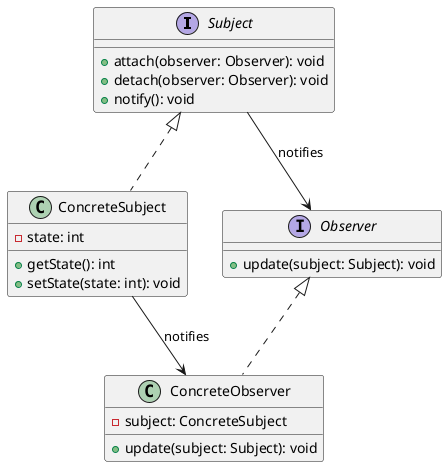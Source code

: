 @startuml
interface Subject {
    +attach(observer: Observer): void
    +detach(observer: Observer): void
    +notify(): void
}

class ConcreteSubject implements Subject {
    -state: int
    +getState(): int
    +setState(state: int): void
}

interface Observer {
    +update(subject: Subject): void
}

class ConcreteObserver implements Observer {
    -subject: ConcreteSubject
    +update(subject: Subject): void
}

Subject --> Observer : notifies
ConcreteSubject --> ConcreteObserver : notifies
@enduml